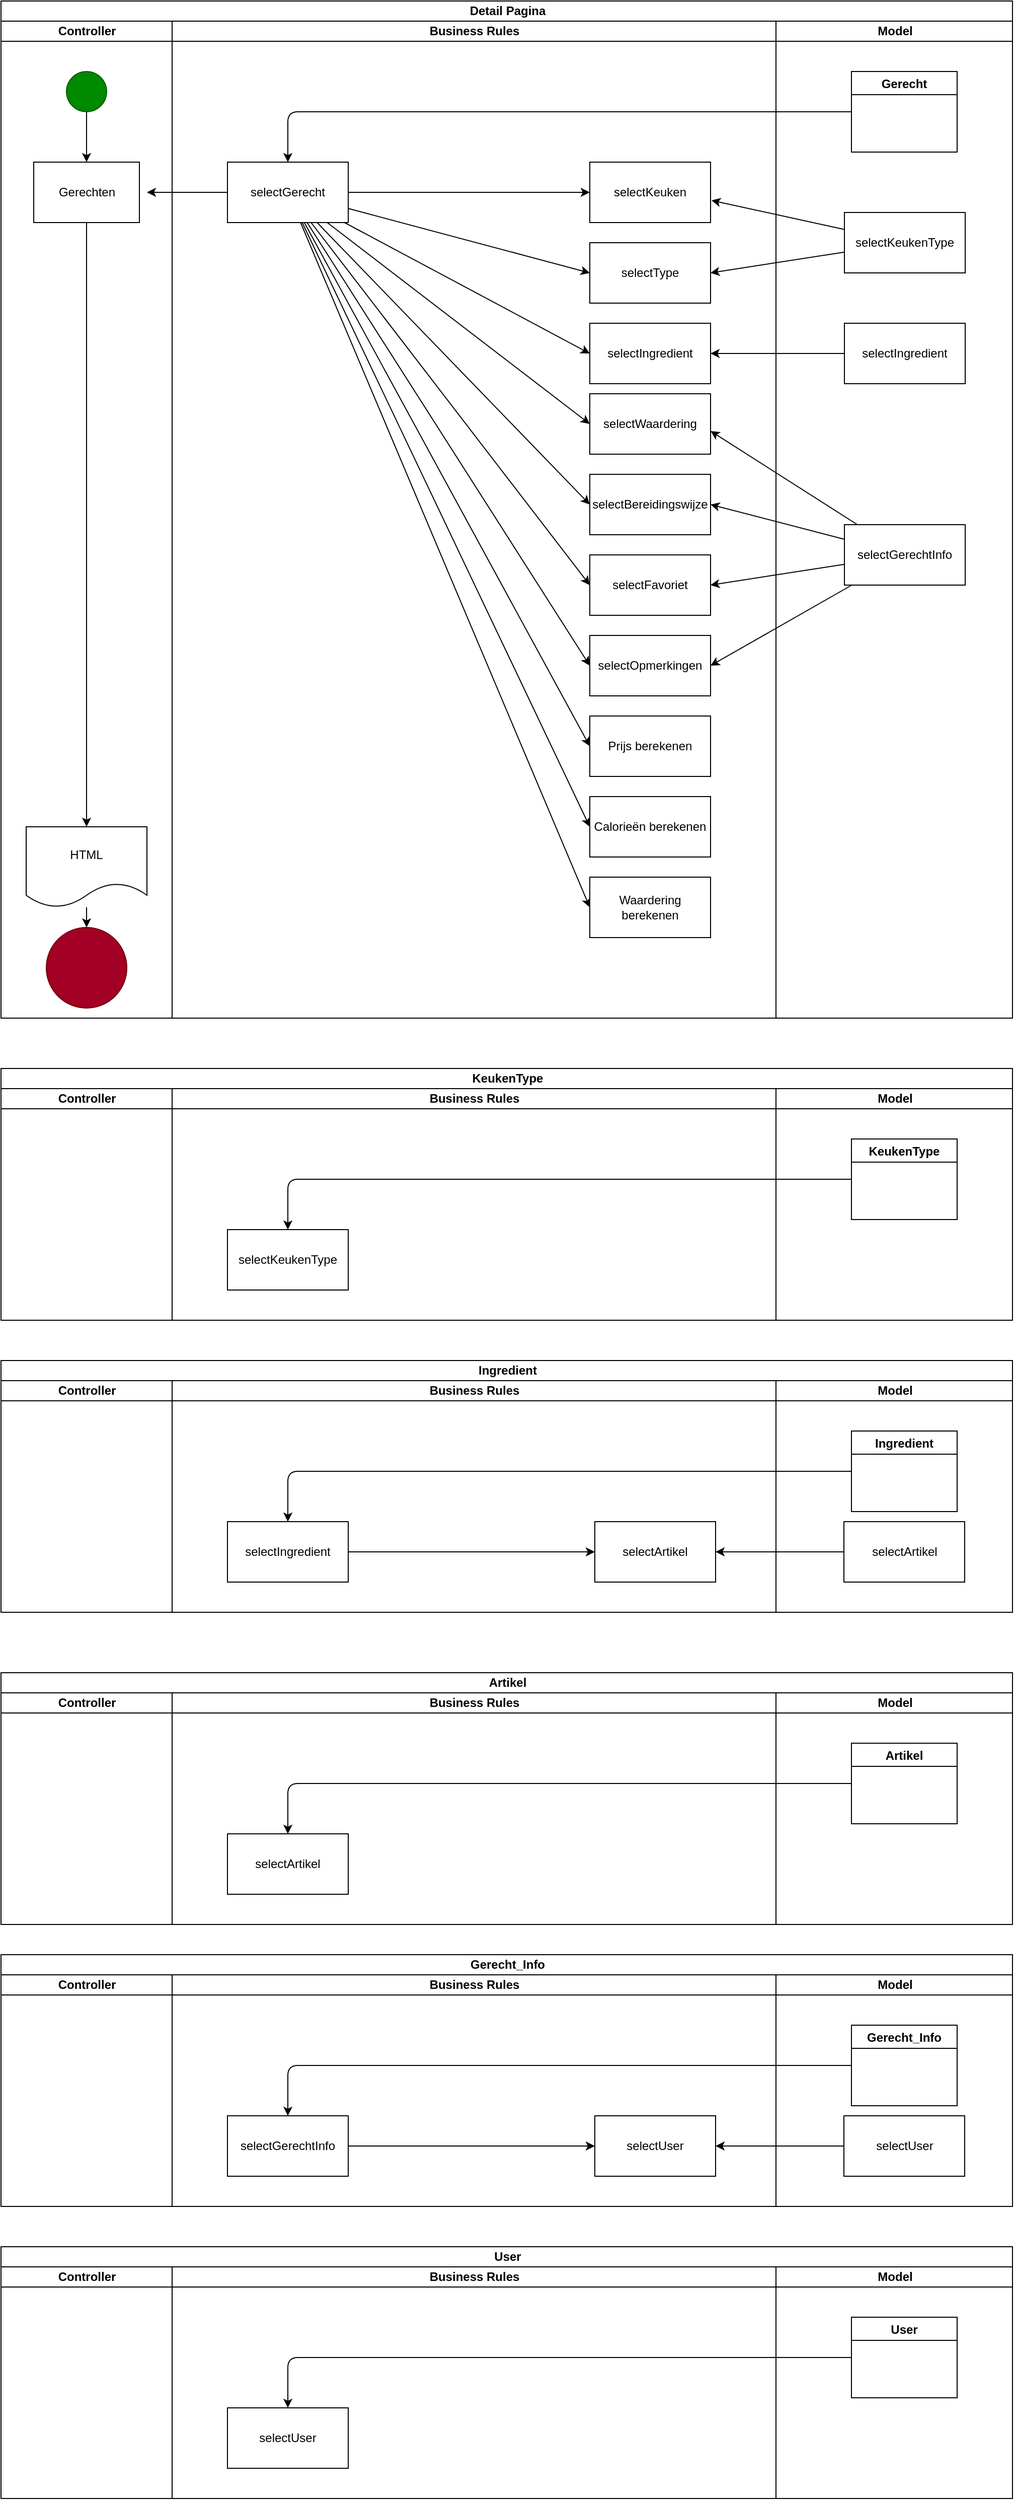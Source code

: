 <mxfile>
    <diagram id="c3YTAsuq5ZH21rkFoFP3" name="Page-1">
        <mxGraphModel dx="846" dy="1124" grid="1" gridSize="10" guides="1" tooltips="1" connect="1" arrows="1" fold="1" page="1" pageScale="1" pageWidth="850" pageHeight="1100" math="0" shadow="0">
            <root>
                <mxCell id="0"/>
                <mxCell id="1" parent="0"/>
                <mxCell id="100" value="Detail Pagina" style="swimlane;childLayout=stackLayout;resizeParent=1;resizeParentMax=0;startSize=20;html=1;" parent="1" vertex="1">
                    <mxGeometry x="370" y="60" width="1005" height="1010" as="geometry"/>
                </mxCell>
                <mxCell id="101" value="Controller" style="swimlane;startSize=20;html=1;" parent="100" vertex="1">
                    <mxGeometry y="20" width="170" height="990" as="geometry"/>
                </mxCell>
                <mxCell id="108" style="edgeStyle=none;html=1;entryX=0.5;entryY=0;entryDx=0;entryDy=0;" parent="101" source="104" target="105" edge="1">
                    <mxGeometry relative="1" as="geometry"/>
                </mxCell>
                <mxCell id="104" value="" style="ellipse;whiteSpace=wrap;html=1;aspect=fixed;fillColor=#008a00;fontColor=#ffffff;strokeColor=#005700;" parent="101" vertex="1">
                    <mxGeometry x="65" y="50" width="40" height="40" as="geometry"/>
                </mxCell>
                <mxCell id="109" style="edgeStyle=none;html=1;entryX=0.5;entryY=0;entryDx=0;entryDy=0;" parent="101" source="105" target="106" edge="1">
                    <mxGeometry relative="1" as="geometry"/>
                </mxCell>
                <mxCell id="105" value="Gerechten" style="rounded=0;whiteSpace=wrap;html=1;" parent="101" vertex="1">
                    <mxGeometry x="32.5" y="140" width="105" height="60" as="geometry"/>
                </mxCell>
                <mxCell id="110" style="edgeStyle=none;html=1;entryX=0.5;entryY=0;entryDx=0;entryDy=0;" parent="101" source="106" target="107" edge="1">
                    <mxGeometry relative="1" as="geometry"/>
                </mxCell>
                <mxCell id="106" value="HTML" style="shape=document;whiteSpace=wrap;html=1;boundedLbl=1;" parent="101" vertex="1">
                    <mxGeometry x="25" y="800" width="120" height="80" as="geometry"/>
                </mxCell>
                <mxCell id="107" value="" style="ellipse;whiteSpace=wrap;html=1;aspect=fixed;fillColor=#a20025;fontColor=#ffffff;strokeColor=#6F0000;" parent="101" vertex="1">
                    <mxGeometry x="45" y="900" width="80" height="80" as="geometry"/>
                </mxCell>
                <mxCell id="102" value="Business Rules" style="swimlane;startSize=20;html=1;" parent="100" vertex="1">
                    <mxGeometry x="170" y="20" width="600" height="990" as="geometry"/>
                </mxCell>
                <mxCell id="122" style="edgeStyle=none;html=1;entryX=0;entryY=0.5;entryDx=0;entryDy=0;" parent="102" source="111" target="119" edge="1">
                    <mxGeometry relative="1" as="geometry"/>
                </mxCell>
                <mxCell id="123" style="edgeStyle=none;html=1;entryX=0;entryY=0.5;entryDx=0;entryDy=0;" parent="102" source="111" target="120" edge="1">
                    <mxGeometry relative="1" as="geometry"/>
                </mxCell>
                <mxCell id="124" style="edgeStyle=none;html=1;entryX=0;entryY=0.5;entryDx=0;entryDy=0;" parent="102" source="111" target="121" edge="1">
                    <mxGeometry relative="1" as="geometry"/>
                </mxCell>
                <mxCell id="209" style="edgeStyle=none;html=1;entryX=0;entryY=0.5;entryDx=0;entryDy=0;" parent="102" source="111" target="180" edge="1">
                    <mxGeometry relative="1" as="geometry"/>
                </mxCell>
                <mxCell id="210" style="edgeStyle=none;html=1;entryX=0;entryY=0.5;entryDx=0;entryDy=0;" parent="102" source="111" target="205" edge="1">
                    <mxGeometry relative="1" as="geometry"/>
                </mxCell>
                <mxCell id="211" style="edgeStyle=none;html=1;entryX=0;entryY=0.5;entryDx=0;entryDy=0;" parent="102" source="111" target="206" edge="1">
                    <mxGeometry relative="1" as="geometry"/>
                </mxCell>
                <mxCell id="217" style="edgeStyle=none;html=1;entryX=0;entryY=0.5;entryDx=0;entryDy=0;" parent="102" source="111" target="214" edge="1">
                    <mxGeometry relative="1" as="geometry"/>
                </mxCell>
                <mxCell id="218" style="edgeStyle=none;html=1;entryX=0;entryY=0.5;entryDx=0;entryDy=0;" parent="102" source="111" target="215" edge="1">
                    <mxGeometry relative="1" as="geometry"/>
                </mxCell>
                <mxCell id="219" style="edgeStyle=none;html=1;entryX=0;entryY=0.5;entryDx=0;entryDy=0;" parent="102" source="111" target="216" edge="1">
                    <mxGeometry relative="1" as="geometry"/>
                </mxCell>
                <mxCell id="221" style="edgeStyle=none;html=1;entryX=0;entryY=0.5;entryDx=0;entryDy=0;" edge="1" parent="102" source="111" target="170">
                    <mxGeometry relative="1" as="geometry"/>
                </mxCell>
                <mxCell id="111" value="selectGerecht" style="rounded=0;whiteSpace=wrap;html=1;" parent="102" vertex="1">
                    <mxGeometry x="55" y="140" width="120" height="60" as="geometry"/>
                </mxCell>
                <mxCell id="119" value="selectKeuken" style="rounded=0;whiteSpace=wrap;html=1;" parent="102" vertex="1">
                    <mxGeometry x="415" y="140" width="120" height="60" as="geometry"/>
                </mxCell>
                <mxCell id="120" value="selectType" style="rounded=0;whiteSpace=wrap;html=1;" parent="102" vertex="1">
                    <mxGeometry x="415" y="220" width="120" height="60" as="geometry"/>
                </mxCell>
                <mxCell id="121" value="selectIngredient" style="rounded=0;whiteSpace=wrap;html=1;" parent="102" vertex="1">
                    <mxGeometry x="415" y="300" width="120" height="60" as="geometry"/>
                </mxCell>
                <mxCell id="170" value="selectWaardering" style="rounded=0;whiteSpace=wrap;html=1;" parent="102" vertex="1">
                    <mxGeometry x="415" y="370" width="120" height="60" as="geometry"/>
                </mxCell>
                <mxCell id="180" value="selectBereidingswijze" style="rounded=0;whiteSpace=wrap;html=1;" parent="102" vertex="1">
                    <mxGeometry x="415" y="450" width="120" height="60" as="geometry"/>
                </mxCell>
                <mxCell id="205" value="selectFavoriet" style="rounded=0;whiteSpace=wrap;html=1;" parent="102" vertex="1">
                    <mxGeometry x="415" y="530" width="120" height="60" as="geometry"/>
                </mxCell>
                <mxCell id="206" value="selectOpmerkingen" style="rounded=0;whiteSpace=wrap;html=1;" parent="102" vertex="1">
                    <mxGeometry x="415" y="610" width="120" height="60" as="geometry"/>
                </mxCell>
                <mxCell id="214" value="Prijs berekenen" style="rounded=0;whiteSpace=wrap;html=1;" parent="102" vertex="1">
                    <mxGeometry x="415" y="690" width="120" height="60" as="geometry"/>
                </mxCell>
                <mxCell id="215" value="Calorieën berekenen" style="rounded=0;whiteSpace=wrap;html=1;" parent="102" vertex="1">
                    <mxGeometry x="415" y="770" width="120" height="60" as="geometry"/>
                </mxCell>
                <mxCell id="216" value="Waardering berekenen" style="rounded=0;whiteSpace=wrap;html=1;" parent="102" vertex="1">
                    <mxGeometry x="415" y="850" width="120" height="60" as="geometry"/>
                </mxCell>
                <mxCell id="103" value="Model" style="swimlane;startSize=20;html=1;" parent="100" vertex="1">
                    <mxGeometry x="770" y="20" width="235" height="990" as="geometry"/>
                </mxCell>
                <mxCell id="117" value="Gerecht" style="swimlane;" parent="103" vertex="1">
                    <mxGeometry x="75" y="50" width="105" height="80" as="geometry"/>
                </mxCell>
                <mxCell id="154" value="selectKeukenType" style="rounded=0;whiteSpace=wrap;html=1;" parent="103" vertex="1">
                    <mxGeometry x="68" y="190" width="120" height="60" as="geometry"/>
                </mxCell>
                <mxCell id="171" value="selectIngredient" style="rounded=0;whiteSpace=wrap;html=1;" parent="103" vertex="1">
                    <mxGeometry x="68" y="300" width="120" height="60" as="geometry"/>
                </mxCell>
                <mxCell id="181" value="selectGerechtInfo" style="rounded=0;whiteSpace=wrap;html=1;" parent="103" vertex="1">
                    <mxGeometry x="68" y="500" width="120" height="60" as="geometry"/>
                </mxCell>
                <mxCell id="118" style="edgeStyle=none;html=1;entryX=0.5;entryY=0;entryDx=0;entryDy=0;" parent="100" source="117" target="111" edge="1">
                    <mxGeometry relative="1" as="geometry">
                        <mxPoint x="275" y="110" as="targetPoint"/>
                        <Array as="points">
                            <mxPoint x="285" y="110"/>
                        </Array>
                    </mxGeometry>
                </mxCell>
                <mxCell id="155" style="edgeStyle=none;html=1;entryX=1.008;entryY=0.633;entryDx=0;entryDy=0;entryPerimeter=0;" parent="100" source="154" target="119" edge="1">
                    <mxGeometry relative="1" as="geometry"/>
                </mxCell>
                <mxCell id="156" style="edgeStyle=none;html=1;entryX=1;entryY=0.5;entryDx=0;entryDy=0;" parent="100" source="154" target="120" edge="1">
                    <mxGeometry relative="1" as="geometry">
                        <mxPoint x="675" y="270" as="targetPoint"/>
                    </mxGeometry>
                </mxCell>
                <mxCell id="172" style="edgeStyle=none;html=1;exitX=0;exitY=0.5;exitDx=0;exitDy=0;entryX=1;entryY=0.5;entryDx=0;entryDy=0;" parent="100" source="171" target="121" edge="1">
                    <mxGeometry relative="1" as="geometry"/>
                </mxCell>
                <mxCell id="182" style="edgeStyle=none;html=1;entryX=1;entryY=0.617;entryDx=0;entryDy=0;entryPerimeter=0;" parent="100" source="181" target="170" edge="1">
                    <mxGeometry relative="1" as="geometry"/>
                </mxCell>
                <mxCell id="183" style="edgeStyle=none;html=1;entryX=1;entryY=0.5;entryDx=0;entryDy=0;" parent="100" source="181" target="180" edge="1">
                    <mxGeometry relative="1" as="geometry"/>
                </mxCell>
                <mxCell id="207" style="edgeStyle=none;html=1;entryX=1;entryY=0.5;entryDx=0;entryDy=0;" parent="100" source="181" target="205" edge="1">
                    <mxGeometry relative="1" as="geometry"/>
                </mxCell>
                <mxCell id="208" style="edgeStyle=none;html=1;entryX=1;entryY=0.5;entryDx=0;entryDy=0;" parent="100" source="181" target="206" edge="1">
                    <mxGeometry relative="1" as="geometry"/>
                </mxCell>
                <mxCell id="112" style="edgeStyle=none;html=1;" parent="1" source="111" edge="1">
                    <mxGeometry relative="1" as="geometry">
                        <mxPoint x="515" y="250" as="targetPoint"/>
                    </mxGeometry>
                </mxCell>
                <mxCell id="125" value="KeukenType" style="swimlane;childLayout=stackLayout;resizeParent=1;resizeParentMax=0;startSize=20;html=1;" parent="1" vertex="1">
                    <mxGeometry x="370" y="1120" width="1005" height="250" as="geometry"/>
                </mxCell>
                <mxCell id="126" value="Controller" style="swimlane;startSize=20;html=1;" parent="125" vertex="1">
                    <mxGeometry y="20" width="170" height="230" as="geometry"/>
                </mxCell>
                <mxCell id="134" value="Business Rules" style="swimlane;startSize=20;html=1;" parent="125" vertex="1">
                    <mxGeometry x="170" y="20" width="600" height="230" as="geometry"/>
                </mxCell>
                <mxCell id="138" value="selectKeukenType" style="rounded=0;whiteSpace=wrap;html=1;" parent="134" vertex="1">
                    <mxGeometry x="55" y="140" width="120" height="60" as="geometry"/>
                </mxCell>
                <mxCell id="142" value="Model" style="swimlane;startSize=20;html=1;" parent="125" vertex="1">
                    <mxGeometry x="770" y="20" width="235" height="230" as="geometry"/>
                </mxCell>
                <mxCell id="143" value="KeukenType" style="swimlane;startSize=23;" parent="142" vertex="1">
                    <mxGeometry x="75" y="50" width="105" height="80" as="geometry"/>
                </mxCell>
                <mxCell id="144" style="edgeStyle=none;html=1;entryX=0.5;entryY=0;entryDx=0;entryDy=0;" parent="125" source="143" target="138" edge="1">
                    <mxGeometry relative="1" as="geometry">
                        <mxPoint x="275" y="110" as="targetPoint"/>
                        <Array as="points">
                            <mxPoint x="285" y="110"/>
                        </Array>
                    </mxGeometry>
                </mxCell>
                <mxCell id="145" value="Ingredient" style="swimlane;childLayout=stackLayout;resizeParent=1;resizeParentMax=0;startSize=20;html=1;" parent="1" vertex="1">
                    <mxGeometry x="370" y="1410" width="1005" height="250" as="geometry"/>
                </mxCell>
                <mxCell id="146" value="Controller" style="swimlane;startSize=20;html=1;" parent="145" vertex="1">
                    <mxGeometry y="20" width="170" height="230" as="geometry"/>
                </mxCell>
                <mxCell id="147" value="Business Rules" style="swimlane;startSize=20;html=1;" parent="145" vertex="1">
                    <mxGeometry x="170" y="20" width="600" height="230" as="geometry"/>
                </mxCell>
                <mxCell id="158" style="edgeStyle=none;html=1;entryX=0;entryY=0.5;entryDx=0;entryDy=0;" parent="147" source="148" target="157" edge="1">
                    <mxGeometry relative="1" as="geometry"/>
                </mxCell>
                <mxCell id="148" value="selectIngredient" style="rounded=0;whiteSpace=wrap;html=1;" parent="147" vertex="1">
                    <mxGeometry x="55" y="140" width="120" height="60" as="geometry"/>
                </mxCell>
                <mxCell id="157" value="selectArtikel" style="rounded=0;whiteSpace=wrap;html=1;" parent="147" vertex="1">
                    <mxGeometry x="420" y="140" width="120" height="60" as="geometry"/>
                </mxCell>
                <mxCell id="149" value="Model" style="swimlane;startSize=20;html=1;" parent="145" vertex="1">
                    <mxGeometry x="770" y="20" width="235" height="230" as="geometry"/>
                </mxCell>
                <mxCell id="150" value="Ingredient" style="swimlane;startSize=23;" parent="149" vertex="1">
                    <mxGeometry x="75" y="50" width="105" height="80" as="geometry"/>
                </mxCell>
                <mxCell id="168" value="selectArtikel" style="rounded=0;whiteSpace=wrap;html=1;" parent="149" vertex="1">
                    <mxGeometry x="67.5" y="140" width="120" height="60" as="geometry"/>
                </mxCell>
                <mxCell id="151" style="edgeStyle=none;html=1;entryX=0.5;entryY=0;entryDx=0;entryDy=0;" parent="145" source="150" target="148" edge="1">
                    <mxGeometry relative="1" as="geometry">
                        <mxPoint x="275" y="110" as="targetPoint"/>
                        <Array as="points">
                            <mxPoint x="285" y="110"/>
                        </Array>
                    </mxGeometry>
                </mxCell>
                <mxCell id="169" style="edgeStyle=none;html=1;entryX=1;entryY=0.5;entryDx=0;entryDy=0;" parent="145" source="168" target="157" edge="1">
                    <mxGeometry relative="1" as="geometry"/>
                </mxCell>
                <mxCell id="159" value="Artikel" style="swimlane;childLayout=stackLayout;resizeParent=1;resizeParentMax=0;startSize=20;html=1;" parent="1" vertex="1">
                    <mxGeometry x="370" y="1720" width="1005" height="250" as="geometry"/>
                </mxCell>
                <mxCell id="160" value="Controller" style="swimlane;startSize=20;html=1;" parent="159" vertex="1">
                    <mxGeometry y="20" width="170" height="230" as="geometry"/>
                </mxCell>
                <mxCell id="161" value="Business Rules" style="swimlane;startSize=20;html=1;" parent="159" vertex="1">
                    <mxGeometry x="170" y="20" width="600" height="230" as="geometry"/>
                </mxCell>
                <mxCell id="163" value="selectArtikel" style="rounded=0;whiteSpace=wrap;html=1;" parent="161" vertex="1">
                    <mxGeometry x="55" y="140" width="120" height="60" as="geometry"/>
                </mxCell>
                <mxCell id="165" value="Model" style="swimlane;startSize=20;html=1;" parent="159" vertex="1">
                    <mxGeometry x="770" y="20" width="235" height="230" as="geometry"/>
                </mxCell>
                <mxCell id="166" value="Artikel" style="swimlane;startSize=23;" parent="165" vertex="1">
                    <mxGeometry x="75" y="50" width="105" height="80" as="geometry"/>
                </mxCell>
                <mxCell id="167" style="edgeStyle=none;html=1;entryX=0.5;entryY=0;entryDx=0;entryDy=0;" parent="159" source="166" target="163" edge="1">
                    <mxGeometry relative="1" as="geometry">
                        <mxPoint x="275" y="110" as="targetPoint"/>
                        <Array as="points">
                            <mxPoint x="285" y="110"/>
                        </Array>
                    </mxGeometry>
                </mxCell>
                <mxCell id="173" value="Gerecht_Info" style="swimlane;childLayout=stackLayout;resizeParent=1;resizeParentMax=0;startSize=20;html=1;" parent="1" vertex="1">
                    <mxGeometry x="370" y="2000" width="1005" height="250" as="geometry"/>
                </mxCell>
                <mxCell id="174" value="Controller" style="swimlane;startSize=20;html=1;" parent="173" vertex="1">
                    <mxGeometry y="20" width="170" height="230" as="geometry"/>
                </mxCell>
                <mxCell id="175" value="Business Rules" style="swimlane;startSize=20;html=1;" parent="173" vertex="1">
                    <mxGeometry x="170" y="20" width="600" height="230" as="geometry"/>
                </mxCell>
                <mxCell id="176" value="selectGerechtInfo" style="rounded=0;whiteSpace=wrap;html=1;" parent="175" vertex="1">
                    <mxGeometry x="55" y="140" width="120" height="60" as="geometry"/>
                </mxCell>
                <mxCell id="191" value="selectUser" style="rounded=0;whiteSpace=wrap;html=1;" parent="175" vertex="1">
                    <mxGeometry x="420" y="140" width="120" height="60" as="geometry"/>
                </mxCell>
                <mxCell id="192" style="edgeStyle=none;html=1;exitX=1;exitY=0.5;exitDx=0;exitDy=0;entryX=0;entryY=0.5;entryDx=0;entryDy=0;" parent="175" source="176" target="191" edge="1">
                    <mxGeometry relative="1" as="geometry">
                        <mxPoint x="410" y="170" as="targetPoint"/>
                    </mxGeometry>
                </mxCell>
                <mxCell id="177" value="Model" style="swimlane;startSize=20;html=1;" parent="173" vertex="1">
                    <mxGeometry x="770" y="20" width="235" height="230" as="geometry"/>
                </mxCell>
                <mxCell id="178" value="Gerecht_Info" style="swimlane;startSize=23;" parent="177" vertex="1">
                    <mxGeometry x="75" y="50" width="105" height="80" as="geometry"/>
                </mxCell>
                <mxCell id="203" value="selectUser" style="rounded=0;whiteSpace=wrap;html=1;" parent="177" vertex="1">
                    <mxGeometry x="67.5" y="140" width="120" height="60" as="geometry"/>
                </mxCell>
                <mxCell id="179" style="edgeStyle=none;html=1;entryX=0.5;entryY=0;entryDx=0;entryDy=0;" parent="173" source="178" target="176" edge="1">
                    <mxGeometry relative="1" as="geometry">
                        <mxPoint x="275" y="110" as="targetPoint"/>
                        <Array as="points">
                            <mxPoint x="285" y="110"/>
                        </Array>
                    </mxGeometry>
                </mxCell>
                <mxCell id="204" style="edgeStyle=none;html=1;entryX=1;entryY=0.5;entryDx=0;entryDy=0;" parent="173" source="203" target="191" edge="1">
                    <mxGeometry relative="1" as="geometry"/>
                </mxCell>
                <mxCell id="194" value="User" style="swimlane;childLayout=stackLayout;resizeParent=1;resizeParentMax=0;startSize=20;html=1;" parent="1" vertex="1">
                    <mxGeometry x="370" y="2290" width="1005" height="250" as="geometry"/>
                </mxCell>
                <mxCell id="195" value="Controller" style="swimlane;startSize=20;html=1;" parent="194" vertex="1">
                    <mxGeometry y="20" width="170" height="230" as="geometry"/>
                </mxCell>
                <mxCell id="196" value="Business Rules" style="swimlane;startSize=20;html=1;" parent="194" vertex="1">
                    <mxGeometry x="170" y="20" width="600" height="230" as="geometry"/>
                </mxCell>
                <mxCell id="197" value="selectUser" style="rounded=0;whiteSpace=wrap;html=1;" parent="196" vertex="1">
                    <mxGeometry x="55" y="140" width="120" height="60" as="geometry"/>
                </mxCell>
                <mxCell id="200" value="Model" style="swimlane;startSize=20;html=1;" parent="194" vertex="1">
                    <mxGeometry x="770" y="20" width="235" height="230" as="geometry"/>
                </mxCell>
                <mxCell id="201" value="User" style="swimlane;startSize=23;" parent="200" vertex="1">
                    <mxGeometry x="75" y="50" width="105" height="80" as="geometry"/>
                </mxCell>
                <mxCell id="202" style="edgeStyle=none;html=1;entryX=0.5;entryY=0;entryDx=0;entryDy=0;" parent="194" source="201" target="197" edge="1">
                    <mxGeometry relative="1" as="geometry">
                        <mxPoint x="275" y="110" as="targetPoint"/>
                        <Array as="points">
                            <mxPoint x="285" y="110"/>
                        </Array>
                    </mxGeometry>
                </mxCell>
            </root>
        </mxGraphModel>
    </diagram>
</mxfile>